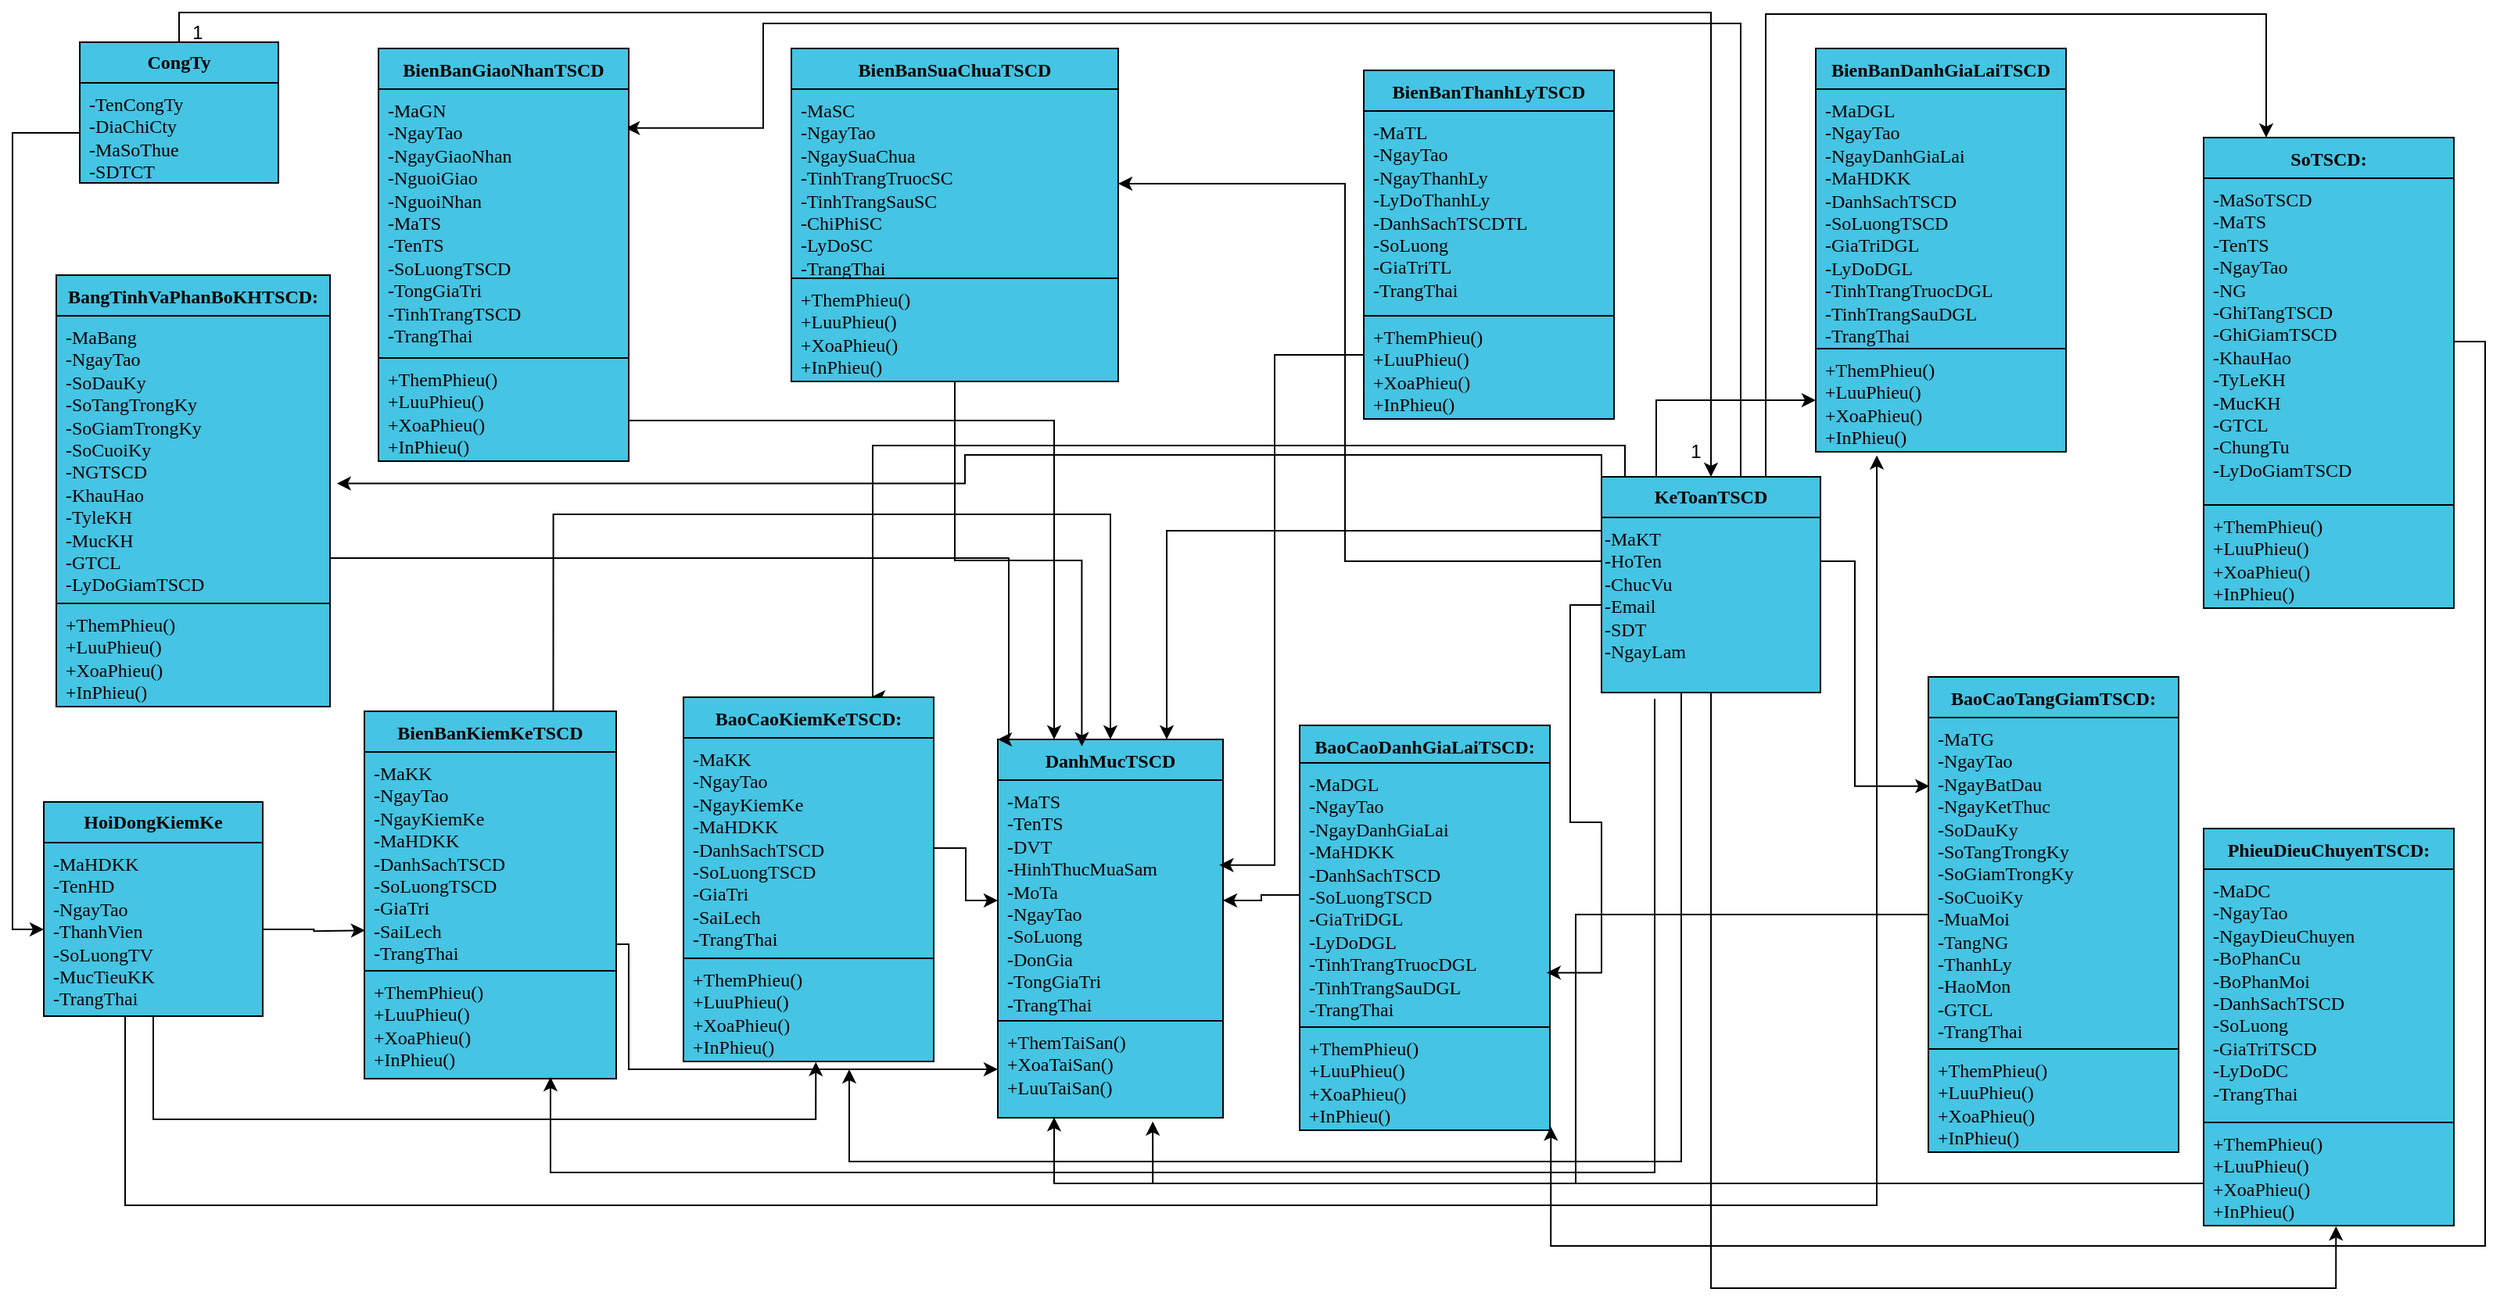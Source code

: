 <mxfile version="26.2.8">
  <diagram name="Page-1" id="2YBvvXClWsGukQMizWep">
    <mxGraphModel dx="2863" dy="1493" grid="0" gridSize="10" guides="1" tooltips="1" connect="1" arrows="1" fold="1" page="1" pageScale="1" pageWidth="1100" pageHeight="850" math="0" shadow="0">
      <root>
        <mxCell id="0" />
        <mxCell id="1" parent="0" />
        <mxCell id="TjdgruIzrFf4UxmMu6ut-187" style="edgeStyle=orthogonalEdgeStyle;rounded=0;orthogonalLoop=1;jettySize=auto;html=1;entryX=0.5;entryY=0;entryDx=0;entryDy=0;" edge="1" parent="1" source="TjdgruIzrFf4UxmMu6ut-29" target="TjdgruIzrFf4UxmMu6ut-34">
          <mxGeometry relative="1" as="geometry">
            <Array as="points">
              <mxPoint x="-225" y="-299" />
              <mxPoint x="755" y="-299" />
            </Array>
          </mxGeometry>
        </mxCell>
        <mxCell id="TjdgruIzrFf4UxmMu6ut-29" value="CongTy" style="swimlane;fontStyle=1;childLayout=stackLayout;horizontal=1;startSize=26;fillColor=light-dark(#45C4E3,#198CC4);horizontalStack=0;resizeParent=1;resizeParentMax=0;resizeLast=0;collapsible=1;marginBottom=0;whiteSpace=wrap;html=1;strokeColor=light-dark(#000000, #51afe7);swimlaneFillColor=default;fontColor=light-dark(#000000, #121212);fontFamily=Times New Roman;textShadow=0;gradientColor=none;" vertex="1" parent="1">
          <mxGeometry x="-288" y="-280" width="127" height="90" as="geometry" />
        </mxCell>
        <mxCell id="TjdgruIzrFf4UxmMu6ut-33" value="-TenCongTy&lt;br&gt;-DiaChiCty&amp;nbsp;&lt;div&gt;-MaSoThue&lt;/div&gt;&lt;div&gt;-SDTCT&lt;/div&gt;" style="text;strokeColor=light-dark(#000000, #51afe7);fillColor=light-dark(#45C4E3,#198CC4);align=left;verticalAlign=top;spacingLeft=4;spacingRight=4;overflow=hidden;rotatable=0;points=[[0,0.5],[1,0.5]];portConstraint=eastwest;whiteSpace=wrap;html=1;swimlaneFillColor=default;fontColor=light-dark(#000000, #121212);fontFamily=Times New Roman;textShadow=0;gradientColor=none;" vertex="1" parent="TjdgruIzrFf4UxmMu6ut-29">
          <mxGeometry y="26" width="127" height="64" as="geometry" />
        </mxCell>
        <mxCell id="TjdgruIzrFf4UxmMu6ut-194" style="edgeStyle=orthogonalEdgeStyle;rounded=0;orthogonalLoop=1;jettySize=auto;html=1;exitX=0.25;exitY=0;exitDx=0;exitDy=0;entryX=0;entryY=0.5;entryDx=0;entryDy=0;" edge="1" parent="1" source="TjdgruIzrFf4UxmMu6ut-34" target="TjdgruIzrFf4UxmMu6ut-101">
          <mxGeometry relative="1" as="geometry" />
        </mxCell>
        <mxCell id="TjdgruIzrFf4UxmMu6ut-195" style="edgeStyle=orthogonalEdgeStyle;rounded=0;orthogonalLoop=1;jettySize=auto;html=1;exitX=0.75;exitY=0;exitDx=0;exitDy=0;entryX=0.25;entryY=0;entryDx=0;entryDy=0;" edge="1" parent="1" source="TjdgruIzrFf4UxmMu6ut-34" target="TjdgruIzrFf4UxmMu6ut-122">
          <mxGeometry relative="1" as="geometry">
            <Array as="points">
              <mxPoint x="790" y="-298" />
              <mxPoint x="1110" y="-298" />
            </Array>
          </mxGeometry>
        </mxCell>
        <mxCell id="TjdgruIzrFf4UxmMu6ut-196" style="edgeStyle=orthogonalEdgeStyle;rounded=0;orthogonalLoop=1;jettySize=auto;html=1;exitX=0;exitY=0.25;exitDx=0;exitDy=0;entryX=0.75;entryY=0;entryDx=0;entryDy=0;" edge="1" parent="1" source="TjdgruIzrFf4UxmMu6ut-34" target="TjdgruIzrFf4UxmMu6ut-51">
          <mxGeometry relative="1" as="geometry" />
        </mxCell>
        <mxCell id="TjdgruIzrFf4UxmMu6ut-197" style="edgeStyle=orthogonalEdgeStyle;rounded=0;orthogonalLoop=1;jettySize=auto;html=1;exitX=0.25;exitY=0;exitDx=0;exitDy=0;entryX=0.75;entryY=0;entryDx=0;entryDy=0;" edge="1" parent="1" source="TjdgruIzrFf4UxmMu6ut-34" target="TjdgruIzrFf4UxmMu6ut-111">
          <mxGeometry relative="1" as="geometry">
            <Array as="points">
              <mxPoint x="700" y="-2" />
              <mxPoint x="700" y="-22" />
              <mxPoint x="219" y="-22" />
            </Array>
          </mxGeometry>
        </mxCell>
        <mxCell id="TjdgruIzrFf4UxmMu6ut-200" style="edgeStyle=orthogonalEdgeStyle;rounded=0;orthogonalLoop=1;jettySize=auto;html=1;exitX=0.75;exitY=0;exitDx=0;exitDy=0;entryX=0.988;entryY=0.145;entryDx=0;entryDy=0;entryPerimeter=0;" edge="1" parent="1" source="TjdgruIzrFf4UxmMu6ut-34" target="TjdgruIzrFf4UxmMu6ut-56">
          <mxGeometry relative="1" as="geometry">
            <Array as="points">
              <mxPoint x="774" y="-2" />
              <mxPoint x="774" y="-292" />
              <mxPoint x="149" y="-292" />
              <mxPoint x="149" y="-225" />
            </Array>
          </mxGeometry>
        </mxCell>
        <mxCell id="TjdgruIzrFf4UxmMu6ut-34" value="KeToanTSCD" style="swimlane;fontStyle=1;childLayout=stackLayout;horizontal=1;startSize=26;fillColor=light-dark(#45C4E3,#198CC4);horizontalStack=0;resizeParent=1;resizeParentMax=0;resizeLast=0;collapsible=1;marginBottom=0;whiteSpace=wrap;html=1;strokeColor=light-dark(#000000, #51afe7);swimlaneFillColor=default;fontColor=light-dark(#000000, #121212);fontFamily=Times New Roman;textShadow=0;gradientColor=none;" vertex="1" parent="1">
          <mxGeometry x="685" y="-2" width="140" height="138" as="geometry" />
        </mxCell>
        <mxCell id="TjdgruIzrFf4UxmMu6ut-38" value="-MaKT&#xa;-HoTen&#xa;-ChucVu&#xa;-Email&#xa;-SDT&#xa;-NgayLam" style="text;whiteSpace=wrap;fillColor=light-dark(#45C4E3,#198CC4);strokeColor=light-dark(#000000, #51afe7);swimlaneFillColor=default;fontColor=light-dark(#000000, #121212);fontFamily=Times New Roman;textShadow=0;gradientColor=none;" vertex="1" parent="TjdgruIzrFf4UxmMu6ut-34">
          <mxGeometry y="26" width="140" height="112" as="geometry" />
        </mxCell>
        <mxCell id="TjdgruIzrFf4UxmMu6ut-51" value="DanhMucTSCD" style="swimlane;fontStyle=1;align=center;verticalAlign=top;childLayout=stackLayout;horizontal=1;startSize=26;horizontalStack=0;resizeParent=1;resizeParentMax=0;resizeLast=0;collapsible=1;marginBottom=0;whiteSpace=wrap;html=1;fillColor=light-dark(#45C4E3,#198CC4);strokeColor=light-dark(#000000, #51afe7);swimlaneFillColor=default;fontColor=light-dark(#000000, #121212);fontFamily=Times New Roman;textShadow=0;gradientColor=none;" vertex="1" parent="1">
          <mxGeometry x="299" y="166" width="144" height="242" as="geometry" />
        </mxCell>
        <mxCell id="TjdgruIzrFf4UxmMu6ut-52" value="-MaTS&lt;div&gt;-TenTS&lt;/div&gt;&lt;div&gt;-DVT&lt;/div&gt;&lt;div&gt;-HinhThucMuaSam&lt;/div&gt;&lt;div&gt;-MoTa&lt;/div&gt;&lt;div&gt;-NgayTao&lt;/div&gt;&lt;div&gt;-SoLuong&lt;/div&gt;&lt;div&gt;-DonGia&lt;/div&gt;&lt;div&gt;-TongGiaTri&lt;/div&gt;&lt;div&gt;-TrangThai&lt;/div&gt;" style="text;strokeColor=light-dark(#000000, #51afe7);fillColor=light-dark(#45C4E3,#198CC4);align=left;verticalAlign=top;spacingLeft=4;spacingRight=4;overflow=hidden;rotatable=0;points=[[0,0.5],[1,0.5]];portConstraint=eastwest;whiteSpace=wrap;html=1;swimlaneFillColor=default;fontColor=light-dark(#000000, #121212);fontFamily=Times New Roman;textShadow=0;gradientColor=none;" vertex="1" parent="TjdgruIzrFf4UxmMu6ut-51">
          <mxGeometry y="26" width="144" height="154" as="geometry" />
        </mxCell>
        <mxCell id="TjdgruIzrFf4UxmMu6ut-54" value="+ThemTaiSan()&lt;div&gt;+XoaTaiSan()&lt;/div&gt;&lt;div&gt;+LuuTaiSan()&lt;/div&gt;" style="text;strokeColor=light-dark(#000000, #51afe7);fillColor=light-dark(#45C4E3,#198CC4);align=left;verticalAlign=top;spacingLeft=4;spacingRight=4;overflow=hidden;rotatable=0;points=[[0,0.5],[1,0.5]];portConstraint=eastwest;whiteSpace=wrap;html=1;swimlaneFillColor=default;fontColor=light-dark(#000000, #121212);fontFamily=Times New Roman;textShadow=0;gradientColor=none;" vertex="1" parent="TjdgruIzrFf4UxmMu6ut-51">
          <mxGeometry y="180" width="144" height="62" as="geometry" />
        </mxCell>
        <mxCell id="TjdgruIzrFf4UxmMu6ut-55" value="BienBanGiaoNhanTSCD" style="swimlane;fontStyle=1;align=center;verticalAlign=top;childLayout=stackLayout;horizontal=1;startSize=26;horizontalStack=0;resizeParent=1;resizeParentMax=0;resizeLast=0;collapsible=1;marginBottom=0;whiteSpace=wrap;html=1;fillColor=light-dark(#45C4E3,#198CC4);strokeColor=light-dark(#000000, #51afe7);swimlaneFillColor=default;fontColor=light-dark(#000000, #121212);fontFamily=Times New Roman;textShadow=0;gradientColor=none;" vertex="1" parent="1">
          <mxGeometry x="-97" y="-276" width="160" height="264" as="geometry">
            <mxRectangle x="512" y="131" width="167" height="26" as="alternateBounds" />
          </mxGeometry>
        </mxCell>
        <mxCell id="TjdgruIzrFf4UxmMu6ut-56" value="-MaGN&lt;div&gt;-NgayTao&lt;/div&gt;&lt;div&gt;-NgayGiaoNhan&lt;/div&gt;&lt;div&gt;-NguoiGiao&lt;/div&gt;&lt;div&gt;-NguoiNhan&lt;/div&gt;&lt;div&gt;-MaTS&lt;/div&gt;&lt;div&gt;-TenTS&lt;/div&gt;&lt;div&gt;-SoLuongTSCD&lt;/div&gt;&lt;div&gt;-TongGiaTri&lt;/div&gt;&lt;div&gt;-TinhTrangTSCD&lt;/div&gt;&lt;div&gt;-TrangThai&lt;/div&gt;" style="text;strokeColor=light-dark(#000000, #51afe7);fillColor=light-dark(#45C4E3,#198CC4);align=left;verticalAlign=top;spacingLeft=4;spacingRight=4;overflow=hidden;rotatable=0;points=[[0,0.5],[1,0.5]];portConstraint=eastwest;whiteSpace=wrap;html=1;swimlaneFillColor=default;fontColor=light-dark(#000000, #121212);fontFamily=Times New Roman;textShadow=0;gradientColor=none;" vertex="1" parent="TjdgruIzrFf4UxmMu6ut-55">
          <mxGeometry y="26" width="160" height="172" as="geometry" />
        </mxCell>
        <mxCell id="TjdgruIzrFf4UxmMu6ut-58" value="+ThemPhieu()&lt;div&gt;+LuuPhieu()&lt;/div&gt;&lt;div&gt;+XoaPhieu()&lt;/div&gt;&lt;div&gt;+InPhieu()&lt;/div&gt;&lt;div&gt;&lt;br&gt;&lt;/div&gt;" style="text;strokeColor=light-dark(#000000, #51afe7);fillColor=light-dark(#45C4E3,#198CC4);align=left;verticalAlign=top;spacingLeft=4;spacingRight=4;overflow=hidden;rotatable=0;points=[[0,0.5],[1,0.5]];portConstraint=eastwest;whiteSpace=wrap;html=1;swimlaneFillColor=default;fontColor=light-dark(#000000, #121212);fontFamily=Times New Roman;textShadow=0;gradientColor=none;" vertex="1" parent="TjdgruIzrFf4UxmMu6ut-55">
          <mxGeometry y="198" width="160" height="66" as="geometry" />
        </mxCell>
        <mxCell id="TjdgruIzrFf4UxmMu6ut-63" value="BienBanSuaChuaTSCD" style="swimlane;fontStyle=1;align=center;verticalAlign=top;childLayout=stackLayout;horizontal=1;startSize=26;horizontalStack=0;resizeParent=1;resizeParentMax=0;resizeLast=0;collapsible=1;marginBottom=0;whiteSpace=wrap;html=1;fillColor=light-dark(#45C4E3,#198CC4);strokeColor=light-dark(#000000, #51afe7);swimlaneFillColor=default;fontColor=light-dark(#000000, #121212);fontFamily=Times New Roman;textShadow=0;gradientColor=none;" vertex="1" parent="1">
          <mxGeometry x="167" y="-276" width="209" height="213" as="geometry" />
        </mxCell>
        <mxCell id="TjdgruIzrFf4UxmMu6ut-64" value="-MaSC&lt;div&gt;-NgayTao&lt;/div&gt;&lt;div&gt;-NgaySuaChua&lt;/div&gt;&lt;div&gt;-TinhTrangTruocSC&lt;/div&gt;&lt;div&gt;-TinhTrangSauSC&lt;/div&gt;&lt;div&gt;-ChiPhiSC&lt;/div&gt;&lt;div&gt;-LyDoSC&lt;/div&gt;&lt;div&gt;-TrangThai&lt;/div&gt;" style="text;strokeColor=light-dark(#000000, #51afe7);fillColor=light-dark(#45C4E3,#198CC4);align=left;verticalAlign=top;spacingLeft=4;spacingRight=4;overflow=hidden;rotatable=0;points=[[0,0.5],[1,0.5]];portConstraint=eastwest;whiteSpace=wrap;html=1;swimlaneFillColor=default;fontColor=light-dark(#000000, #121212);fontFamily=Times New Roman;textShadow=0;gradientColor=none;" vertex="1" parent="TjdgruIzrFf4UxmMu6ut-63">
          <mxGeometry y="26" width="209" height="121" as="geometry" />
        </mxCell>
        <mxCell id="TjdgruIzrFf4UxmMu6ut-104" value="+ThemPhieu()&lt;div&gt;+LuuPhieu()&lt;/div&gt;&lt;div&gt;+XoaPhieu()&lt;/div&gt;&lt;div&gt;+InPhieu()&lt;/div&gt;&lt;div&gt;&lt;br&gt;&lt;/div&gt;" style="text;strokeColor=light-dark(#000000, #51afe7);fillColor=light-dark(#45C4E3,#198CC4);align=left;verticalAlign=top;spacingLeft=4;spacingRight=4;overflow=hidden;rotatable=0;points=[[0,0.5],[1,0.5]];portConstraint=eastwest;whiteSpace=wrap;html=1;swimlaneFillColor=default;fontColor=light-dark(#000000, #121212);fontFamily=Times New Roman;textShadow=0;gradientColor=none;" vertex="1" parent="TjdgruIzrFf4UxmMu6ut-63">
          <mxGeometry y="147" width="209" height="66" as="geometry" />
        </mxCell>
        <mxCell id="TjdgruIzrFf4UxmMu6ut-68" value="BienBanThanhLyTSCD" style="swimlane;fontStyle=1;align=center;verticalAlign=top;childLayout=stackLayout;horizontal=1;startSize=26;horizontalStack=0;resizeParent=1;resizeParentMax=0;resizeLast=0;collapsible=1;marginBottom=0;whiteSpace=wrap;html=1;fillColor=light-dark(#45C4E3,#198CC4);strokeColor=light-dark(#000000, #51afe7);swimlaneFillColor=default;fontColor=light-dark(#000000, #121212);fontFamily=Times New Roman;textShadow=0;gradientColor=none;" vertex="1" parent="1">
          <mxGeometry x="533" y="-262" width="160" height="223" as="geometry" />
        </mxCell>
        <mxCell id="TjdgruIzrFf4UxmMu6ut-69" value="-MaTL&lt;div&gt;-&lt;span style=&quot;background-color: transparent;&quot;&gt;NgayTao&lt;/span&gt;&lt;/div&gt;&lt;div&gt;&lt;span style=&quot;background-color: transparent;&quot;&gt;-&lt;/span&gt;&lt;span style=&quot;background-color: transparent;&quot;&gt;NgayThanhLy&lt;/span&gt;&lt;/div&gt;&lt;div&gt;&lt;span style=&quot;background-color: transparent;&quot;&gt;-LyDoThanhLy&amp;nbsp;&lt;/span&gt;&lt;/div&gt;&lt;div&gt;&lt;span style=&quot;background-color: transparent;&quot;&gt;-DanhSachTSCDTL&amp;nbsp;&lt;/span&gt;&lt;/div&gt;&lt;div&gt;&lt;span style=&quot;background-color: transparent;&quot;&gt;-SoLuong&lt;/span&gt;&lt;/div&gt;&lt;div&gt;&lt;span style=&quot;background-color: transparent;&quot;&gt;-GiaTriTL&lt;/span&gt;&lt;/div&gt;&lt;div&gt;&lt;span style=&quot;background-color: transparent;&quot;&gt;-TrangThai&lt;/span&gt;&lt;/div&gt;" style="text;strokeColor=light-dark(#000000, #51afe7);fillColor=light-dark(#45C4E3,#198CC4);align=left;verticalAlign=top;spacingLeft=4;spacingRight=4;overflow=hidden;rotatable=0;points=[[0,0.5],[1,0.5]];portConstraint=eastwest;whiteSpace=wrap;html=1;swimlaneFillColor=default;fontColor=light-dark(#000000, #121212);fontFamily=Times New Roman;textShadow=0;gradientColor=none;" vertex="1" parent="TjdgruIzrFf4UxmMu6ut-68">
          <mxGeometry y="26" width="160" height="131" as="geometry" />
        </mxCell>
        <mxCell id="TjdgruIzrFf4UxmMu6ut-102" value="+ThemPhieu()&lt;div&gt;+LuuPhieu()&lt;/div&gt;&lt;div&gt;+XoaPhieu()&lt;/div&gt;&lt;div&gt;+InPhieu()&lt;/div&gt;&lt;div&gt;&lt;br&gt;&lt;/div&gt;" style="text;strokeColor=light-dark(#000000, #51afe7);fillColor=light-dark(#45C4E3,#198CC4);align=left;verticalAlign=top;spacingLeft=4;spacingRight=4;overflow=hidden;rotatable=0;points=[[0,0.5],[1,0.5]];portConstraint=eastwest;whiteSpace=wrap;html=1;swimlaneFillColor=default;fontColor=light-dark(#000000, #121212);fontFamily=Times New Roman;textShadow=0;gradientColor=none;" vertex="1" parent="TjdgruIzrFf4UxmMu6ut-68">
          <mxGeometry y="157" width="160" height="66" as="geometry" />
        </mxCell>
        <mxCell id="TjdgruIzrFf4UxmMu6ut-216" style="edgeStyle=orthogonalEdgeStyle;rounded=0;orthogonalLoop=1;jettySize=auto;html=1;exitX=0.75;exitY=0;exitDx=0;exitDy=0;entryX=0.5;entryY=0;entryDx=0;entryDy=0;" edge="1" parent="1" source="TjdgruIzrFf4UxmMu6ut-73" target="TjdgruIzrFf4UxmMu6ut-51">
          <mxGeometry relative="1" as="geometry">
            <Array as="points">
              <mxPoint x="23" y="22" />
              <mxPoint x="385" y="22" />
            </Array>
          </mxGeometry>
        </mxCell>
        <mxCell id="TjdgruIzrFf4UxmMu6ut-73" value="BienBanKiemKeTSCD" style="swimlane;fontStyle=1;align=center;verticalAlign=top;childLayout=stackLayout;horizontal=1;startSize=26;horizontalStack=0;resizeParent=1;resizeParentMax=0;resizeLast=0;collapsible=1;marginBottom=0;whiteSpace=wrap;html=1;fontFamily=Times New Roman;fillColor=light-dark(#45C4E3,#198CC4);fontColor=light-dark(#000000, #121212);strokeColor=light-dark(#000000, #51afe7);swimlaneFillColor=default;textShadow=0;gradientColor=none;" vertex="1" parent="1">
          <mxGeometry x="-106" y="148" width="161" height="235" as="geometry" />
        </mxCell>
        <mxCell id="TjdgruIzrFf4UxmMu6ut-74" value="-MaKK&lt;div&gt;-NgayTao&lt;/div&gt;&lt;div&gt;-NgayKiemKe&lt;/div&gt;&lt;div&gt;-MaHDKK&lt;/div&gt;&lt;div&gt;-DanhSachTSCD&lt;/div&gt;&lt;div&gt;-SoLuongTSCD&lt;/div&gt;&lt;div&gt;-GiaTri&lt;/div&gt;&lt;div&gt;-SaiLech&lt;/div&gt;&lt;div&gt;-TrangThai&lt;/div&gt;" style="text;strokeColor=light-dark(#000000, #51afe7);fillColor=light-dark(#45C4E3,#198CC4);align=left;verticalAlign=top;spacingLeft=4;spacingRight=4;overflow=hidden;rotatable=0;points=[[0,0.5],[1,0.5]];portConstraint=eastwest;whiteSpace=wrap;html=1;fontFamily=Times New Roman;fontColor=light-dark(#000000, #121212);swimlaneFillColor=default;textShadow=0;gradientColor=none;" vertex="1" parent="TjdgruIzrFf4UxmMu6ut-73">
          <mxGeometry y="26" width="161" height="140" as="geometry" />
        </mxCell>
        <mxCell id="TjdgruIzrFf4UxmMu6ut-103" value="+ThemPhieu()&lt;div&gt;+LuuPhieu()&lt;/div&gt;&lt;div&gt;+XoaPhieu()&lt;/div&gt;&lt;div&gt;+InPhieu()&lt;/div&gt;&lt;div&gt;&lt;br&gt;&lt;/div&gt;" style="text;strokeColor=light-dark(#000000, #51afe7);fillColor=light-dark(#45C4E3,#198CC4);align=left;verticalAlign=top;spacingLeft=4;spacingRight=4;overflow=hidden;rotatable=0;points=[[0,0.5],[1,0.5]];portConstraint=eastwest;whiteSpace=wrap;html=1;fontFamily=Times New Roman;fontColor=light-dark(#000000, #121212);swimlaneFillColor=default;textShadow=0;gradientColor=none;" vertex="1" parent="TjdgruIzrFf4UxmMu6ut-73">
          <mxGeometry y="166" width="161" height="69" as="geometry" />
        </mxCell>
        <mxCell id="TjdgruIzrFf4UxmMu6ut-86" value="HoiDongKiemKe" style="swimlane;fontStyle=1;childLayout=stackLayout;horizontal=1;startSize=26;fillColor=light-dark(#45C4E3,#198CC4);horizontalStack=0;resizeParent=1;resizeParentMax=0;resizeLast=0;collapsible=1;marginBottom=0;whiteSpace=wrap;html=1;strokeColor=light-dark(#000000, #51afe7);swimlaneFillColor=default;fontColor=light-dark(#000000, #121212);fontFamily=Times New Roman;textShadow=0;gradientColor=none;" vertex="1" parent="1">
          <mxGeometry x="-311" y="206" width="140" height="137" as="geometry" />
        </mxCell>
        <mxCell id="TjdgruIzrFf4UxmMu6ut-207" style="edgeStyle=orthogonalEdgeStyle;rounded=0;orthogonalLoop=1;jettySize=auto;html=1;exitX=1;exitY=0.5;exitDx=0;exitDy=0;" edge="1" parent="TjdgruIzrFf4UxmMu6ut-86" source="TjdgruIzrFf4UxmMu6ut-87">
          <mxGeometry relative="1" as="geometry">
            <mxPoint x="205.429" y="82.143" as="targetPoint" />
          </mxGeometry>
        </mxCell>
        <mxCell id="TjdgruIzrFf4UxmMu6ut-87" value="-MaHDKK&lt;div&gt;-TenHD&lt;/div&gt;&lt;div&gt;-NgayTao&lt;/div&gt;&lt;div&gt;-ThanhVien&lt;/div&gt;&lt;div&gt;-SoLuongTV&lt;/div&gt;&lt;div&gt;-MucTieuKK&lt;/div&gt;&lt;div&gt;&lt;span style=&quot;background-color: transparent;&quot;&gt;-TrangThai&lt;/span&gt;&lt;/div&gt;" style="text;strokeColor=light-dark(#000000, #51afe7);fillColor=light-dark(#45C4E3,#198CC4);align=left;verticalAlign=top;spacingLeft=4;spacingRight=4;overflow=hidden;rotatable=0;points=[[0,0.5],[1,0.5]];portConstraint=eastwest;whiteSpace=wrap;html=1;swimlaneFillColor=default;fontColor=light-dark(#000000, #121212);fontFamily=Times New Roman;textShadow=0;gradientColor=none;" vertex="1" parent="TjdgruIzrFf4UxmMu6ut-86">
          <mxGeometry y="26" width="140" height="111" as="geometry" />
        </mxCell>
        <mxCell id="TjdgruIzrFf4UxmMu6ut-91" value="BienBanDanhGiaLaiTSCD" style="swimlane;fontStyle=1;align=center;verticalAlign=top;childLayout=stackLayout;horizontal=1;startSize=26;horizontalStack=0;resizeParent=1;resizeParentMax=0;resizeLast=0;collapsible=1;marginBottom=0;whiteSpace=wrap;html=1;fillColor=light-dark(#45C4E3,#198CC4);strokeColor=light-dark(#000000, #51afe7);swimlaneFillColor=default;fontColor=light-dark(#000000, #121212);fontFamily=Times New Roman;textShadow=0;gradientColor=none;" vertex="1" parent="1">
          <mxGeometry x="822" y="-276" width="160" height="258" as="geometry" />
        </mxCell>
        <mxCell id="TjdgruIzrFf4UxmMu6ut-92" value="-MaDGL&lt;div&gt;-NgayTao&lt;/div&gt;&lt;div&gt;-NgayDanhGiaLai&lt;/div&gt;&lt;div&gt;-MaHDKK&lt;/div&gt;&lt;div&gt;-DanhSachTSCD&lt;/div&gt;&lt;div&gt;-SoLuongTSCD&lt;/div&gt;&lt;div&gt;-GiaTriDGL&lt;/div&gt;&lt;div&gt;-LyDoDGL&lt;/div&gt;&lt;div&gt;-TinhTrangTruocDGL&lt;/div&gt;&lt;div&gt;-TinhTrangSauDGL&lt;/div&gt;&lt;div&gt;&lt;span style=&quot;background-color: transparent;&quot;&gt;-TrangThai&lt;/span&gt;&lt;/div&gt;" style="text;strokeColor=light-dark(#000000, #51afe7);fillColor=light-dark(#45C4E3,#198CC4);align=left;verticalAlign=top;spacingLeft=4;spacingRight=4;overflow=hidden;rotatable=0;points=[[0,0.5],[1,0.5]];portConstraint=eastwest;whiteSpace=wrap;html=1;swimlaneFillColor=default;fontColor=light-dark(#000000, #121212);fontFamily=Times New Roman;textShadow=0;gradientColor=none;" vertex="1" parent="TjdgruIzrFf4UxmMu6ut-91">
          <mxGeometry y="26" width="160" height="166" as="geometry" />
        </mxCell>
        <mxCell id="TjdgruIzrFf4UxmMu6ut-101" value="+ThemPhieu()&lt;div&gt;+LuuPhieu()&lt;/div&gt;&lt;div&gt;+XoaPhieu()&lt;/div&gt;&lt;div&gt;+InPhieu()&lt;/div&gt;&lt;div&gt;&lt;br&gt;&lt;/div&gt;" style="text;strokeColor=light-dark(#000000, #51afe7);fillColor=light-dark(#45C4E3,#198CC4);align=left;verticalAlign=top;spacingLeft=4;spacingRight=4;overflow=hidden;rotatable=0;points=[[0,0.5],[1,0.5]];portConstraint=eastwest;whiteSpace=wrap;html=1;swimlaneFillColor=default;fontColor=light-dark(#000000, #121212);fontFamily=Times New Roman;textShadow=0;gradientColor=none;" vertex="1" parent="TjdgruIzrFf4UxmMu6ut-91">
          <mxGeometry y="192" width="160" height="66" as="geometry" />
        </mxCell>
        <mxCell id="TjdgruIzrFf4UxmMu6ut-96" value="PhieuDieuChuyenTSCD:" style="swimlane;fontStyle=1;align=center;verticalAlign=top;childLayout=stackLayout;horizontal=1;startSize=26;horizontalStack=0;resizeParent=1;resizeParentMax=0;resizeLast=0;collapsible=1;marginBottom=0;whiteSpace=wrap;html=1;fillColor=light-dark(#45C4E3,#198CC4);strokeColor=light-dark(#000000, #51afe7);swimlaneFillColor=default;fontColor=light-dark(#000000, #121212);fontFamily=Times New Roman;textShadow=0;gradientColor=none;" vertex="1" parent="1">
          <mxGeometry x="1070" y="223" width="160" height="254" as="geometry" />
        </mxCell>
        <mxCell id="TjdgruIzrFf4UxmMu6ut-97" value="-MaDC&lt;div&gt;-NgayTao&lt;/div&gt;&lt;div&gt;-NgayDieuChuyen&lt;/div&gt;&lt;div&gt;-BoPhanCu&lt;/div&gt;&lt;div&gt;-BoPhanMoi&lt;/div&gt;&lt;div&gt;-DanhSachTSCD&lt;/div&gt;&lt;div&gt;-SoLuong&lt;/div&gt;&lt;div&gt;-GiaTriTSCD&lt;/div&gt;&lt;div&gt;-LyDoDC&lt;/div&gt;&lt;div&gt;-TrangThai&lt;/div&gt;" style="text;strokeColor=light-dark(#000000, #51afe7);fillColor=light-dark(#45C4E3,#198CC4);align=left;verticalAlign=top;spacingLeft=4;spacingRight=4;overflow=hidden;rotatable=0;points=[[0,0.5],[1,0.5]];portConstraint=eastwest;whiteSpace=wrap;html=1;swimlaneFillColor=default;fontColor=light-dark(#000000, #121212);fontFamily=Times New Roman;textShadow=0;gradientColor=none;" vertex="1" parent="TjdgruIzrFf4UxmMu6ut-96">
          <mxGeometry y="26" width="160" height="162" as="geometry" />
        </mxCell>
        <mxCell id="TjdgruIzrFf4UxmMu6ut-105" value="+ThemPhieu()&lt;div&gt;+LuuPhieu()&lt;/div&gt;&lt;div&gt;+XoaPhieu()&lt;/div&gt;&lt;div&gt;+InPhieu()&lt;/div&gt;&lt;div&gt;&lt;br&gt;&lt;/div&gt;" style="text;strokeColor=light-dark(#000000, #51afe7);fillColor=light-dark(#45C4E3,#198CC4);align=left;verticalAlign=top;spacingLeft=4;spacingRight=4;overflow=hidden;rotatable=0;points=[[0,0.5],[1,0.5]];portConstraint=eastwest;whiteSpace=wrap;html=1;swimlaneFillColor=default;fontColor=light-dark(#000000, #121212);fontFamily=Times New Roman;textShadow=0;gradientColor=none;" vertex="1" parent="TjdgruIzrFf4UxmMu6ut-96">
          <mxGeometry y="188" width="160" height="66" as="geometry" />
        </mxCell>
        <mxCell id="TjdgruIzrFf4UxmMu6ut-106" value="BaoCaoTangGiamTSCD:" style="swimlane;fontStyle=1;align=center;verticalAlign=top;childLayout=stackLayout;horizontal=1;startSize=26;horizontalStack=0;resizeParent=1;resizeParentMax=0;resizeLast=0;collapsible=1;marginBottom=0;whiteSpace=wrap;html=1;fillColor=light-dark(#45C4E3,#198CC4);strokeColor=light-dark(#000000, #51afe7);swimlaneFillColor=default;fontColor=light-dark(#000000, #121212);fontFamily=Times New Roman;textShadow=0;gradientColor=none;" vertex="1" parent="1">
          <mxGeometry x="894" y="126" width="160" height="304" as="geometry" />
        </mxCell>
        <mxCell id="TjdgruIzrFf4UxmMu6ut-107" value="-MaTG&lt;div&gt;-NgayTao&lt;/div&gt;&lt;div&gt;-NgayBatDau&lt;/div&gt;&lt;div&gt;-NgayKetThuc&lt;/div&gt;&lt;div&gt;-SoDauKy&lt;/div&gt;&lt;div&gt;-SoTangTrongKy&lt;/div&gt;&lt;div&gt;-SoGiamTrongKy&lt;/div&gt;&lt;div&gt;-SoCuoiKy&lt;/div&gt;&lt;div&gt;-MuaMoi&lt;/div&gt;&lt;div&gt;-TangNG&lt;/div&gt;&lt;div&gt;-ThanhLy&lt;/div&gt;&lt;div&gt;-HaoMon&lt;/div&gt;&lt;div&gt;-GTCL&lt;/div&gt;&lt;div&gt;-TrangThai&lt;/div&gt;" style="text;strokeColor=light-dark(#000000, #51afe7);fillColor=light-dark(#45C4E3,#198CC4);align=left;verticalAlign=top;spacingLeft=4;spacingRight=4;overflow=hidden;rotatable=0;points=[[0,0.5],[1,0.5]];portConstraint=eastwest;whiteSpace=wrap;html=1;swimlaneFillColor=default;fontColor=light-dark(#000000, #121212);fontFamily=Times New Roman;textShadow=0;gradientColor=none;" vertex="1" parent="TjdgruIzrFf4UxmMu6ut-106">
          <mxGeometry y="26" width="160" height="212" as="geometry" />
        </mxCell>
        <mxCell id="TjdgruIzrFf4UxmMu6ut-110" value="+ThemPhieu()&lt;div&gt;+LuuPhieu()&lt;/div&gt;&lt;div&gt;+XoaPhieu()&lt;/div&gt;&lt;div&gt;+InPhieu()&lt;/div&gt;&lt;div&gt;&lt;br&gt;&lt;/div&gt;" style="text;strokeColor=light-dark(#000000, #51afe7);fillColor=light-dark(#45C4E3,#198CC4);align=left;verticalAlign=top;spacingLeft=4;spacingRight=4;overflow=hidden;rotatable=0;points=[[0,0.5],[1,0.5]];portConstraint=eastwest;whiteSpace=wrap;html=1;swimlaneFillColor=default;fontColor=light-dark(#000000, #121212);fontFamily=Times New Roman;textShadow=0;gradientColor=none;" vertex="1" parent="TjdgruIzrFf4UxmMu6ut-106">
          <mxGeometry y="238" width="160" height="66" as="geometry" />
        </mxCell>
        <mxCell id="TjdgruIzrFf4UxmMu6ut-111" value="BaoCaoKiemKeTSCD:" style="swimlane;fontStyle=1;align=center;verticalAlign=top;childLayout=stackLayout;horizontal=1;startSize=26;horizontalStack=0;resizeParent=1;resizeParentMax=0;resizeLast=0;collapsible=1;marginBottom=0;whiteSpace=wrap;html=1;fillColor=light-dark(#45C4E3,#198CC4);strokeColor=light-dark(#000000, #51afe7);swimlaneFillColor=default;fontColor=light-dark(#000000, #121212);fontFamily=Times New Roman;textShadow=0;gradientColor=none;" vertex="1" parent="1">
          <mxGeometry x="98" y="139" width="160" height="233" as="geometry" />
        </mxCell>
        <mxCell id="TjdgruIzrFf4UxmMu6ut-112" value="-MaKK&lt;div&gt;-NgayTao&lt;/div&gt;&lt;div&gt;-NgayKiemKe&lt;/div&gt;&lt;div&gt;-MaHDKK&lt;/div&gt;&lt;div&gt;-DanhSachTSCD&lt;/div&gt;&lt;div&gt;-SoLuongTSCD&lt;/div&gt;&lt;div&gt;-GiaTri&lt;/div&gt;&lt;div&gt;-SaiLech&lt;/div&gt;&lt;div&gt;-TrangThai&lt;/div&gt;" style="text;strokeColor=light-dark(#000000, #51afe7);fillColor=light-dark(#45C4E3,#198CC4);align=left;verticalAlign=top;spacingLeft=4;spacingRight=4;overflow=hidden;rotatable=0;points=[[0,0.5],[1,0.5]];portConstraint=eastwest;whiteSpace=wrap;html=1;swimlaneFillColor=default;fontColor=light-dark(#000000, #121212);fontFamily=Times New Roman;textShadow=0;gradientColor=none;" vertex="1" parent="TjdgruIzrFf4UxmMu6ut-111">
          <mxGeometry y="26" width="160" height="141" as="geometry" />
        </mxCell>
        <mxCell id="TjdgruIzrFf4UxmMu6ut-115" value="+ThemPhieu()&lt;div&gt;+LuuPhieu()&lt;/div&gt;&lt;div&gt;+XoaPhieu()&lt;/div&gt;&lt;div&gt;+InPhieu()&lt;/div&gt;&lt;div&gt;&lt;br&gt;&lt;/div&gt;" style="text;strokeColor=light-dark(#000000, #51afe7);fillColor=light-dark(#45C4E3,#198CC4);align=left;verticalAlign=top;spacingLeft=4;spacingRight=4;overflow=hidden;rotatable=0;points=[[0,0.5],[1,0.5]];portConstraint=eastwest;whiteSpace=wrap;html=1;swimlaneFillColor=default;fontColor=light-dark(#000000, #121212);fontFamily=Times New Roman;textShadow=0;gradientColor=none;" vertex="1" parent="TjdgruIzrFf4UxmMu6ut-111">
          <mxGeometry y="167" width="160" height="66" as="geometry" />
        </mxCell>
        <mxCell id="TjdgruIzrFf4UxmMu6ut-122" value="SoTSCD:" style="swimlane;fontStyle=1;align=center;verticalAlign=top;childLayout=stackLayout;horizontal=1;startSize=26;horizontalStack=0;resizeParent=1;resizeParentMax=0;resizeLast=0;collapsible=1;marginBottom=0;whiteSpace=wrap;html=1;fillColor=light-dark(#45C4E3,#198CC4);strokeColor=light-dark(#000000, #51afe7);swimlaneFillColor=default;fontColor=light-dark(#000000, #121212);fontFamily=Times New Roman;textShadow=0;gradientColor=none;" vertex="1" parent="1">
          <mxGeometry x="1070" y="-219" width="160" height="301" as="geometry" />
        </mxCell>
        <mxCell id="TjdgruIzrFf4UxmMu6ut-123" value="-MaSoTSCD&lt;div&gt;-MaTS&lt;/div&gt;&lt;div&gt;-TenTS&lt;/div&gt;&lt;div&gt;-NgayTao&lt;/div&gt;&lt;div&gt;-NG&lt;/div&gt;&lt;div&gt;-GhiTangTSCD&lt;/div&gt;&lt;div&gt;-GhiGiamTSCD&lt;/div&gt;&lt;div&gt;-KhauHao&lt;/div&gt;&lt;div&gt;-TyLeKH&lt;/div&gt;&lt;div&gt;&lt;span style=&quot;background-color: transparent;&quot;&gt;-MucKH&lt;/span&gt;&lt;/div&gt;&lt;div&gt;&lt;span style=&quot;background-color: transparent;&quot;&gt;-GTCL&lt;/span&gt;&lt;/div&gt;&lt;div&gt;&lt;span style=&quot;background-color: transparent;&quot;&gt;-ChungTu&lt;/span&gt;&lt;/div&gt;&lt;div&gt;&lt;span style=&quot;background-color: transparent;&quot;&gt;-LyDoGiamTSCD&lt;/span&gt;&lt;/div&gt;" style="text;strokeColor=light-dark(#000000, #51afe7);fillColor=light-dark(#45C4E3,#198CC4);align=left;verticalAlign=top;spacingLeft=4;spacingRight=4;overflow=hidden;rotatable=0;points=[[0,0.5],[1,0.5]];portConstraint=eastwest;whiteSpace=wrap;html=1;swimlaneFillColor=default;fontColor=light-dark(#000000, #121212);fontFamily=Times New Roman;textShadow=0;gradientColor=none;" vertex="1" parent="TjdgruIzrFf4UxmMu6ut-122">
          <mxGeometry y="26" width="160" height="209" as="geometry" />
        </mxCell>
        <mxCell id="TjdgruIzrFf4UxmMu6ut-126" value="+ThemPhieu()&lt;div&gt;+LuuPhieu()&lt;/div&gt;&lt;div&gt;+XoaPhieu()&lt;/div&gt;&lt;div&gt;+InPhieu()&lt;/div&gt;&lt;div&gt;&lt;br&gt;&lt;/div&gt;" style="text;strokeColor=light-dark(#000000, #51afe7);fillColor=light-dark(#45C4E3,#198CC4);align=left;verticalAlign=top;spacingLeft=4;spacingRight=4;overflow=hidden;rotatable=0;points=[[0,0.5],[1,0.5]];portConstraint=eastwest;whiteSpace=wrap;html=1;swimlaneFillColor=default;fontColor=light-dark(#000000, #121212);fontFamily=Times New Roman;textShadow=0;gradientColor=none;" vertex="1" parent="TjdgruIzrFf4UxmMu6ut-122">
          <mxGeometry y="235" width="160" height="66" as="geometry" />
        </mxCell>
        <mxCell id="TjdgruIzrFf4UxmMu6ut-127" value="BangTinhVaPhanBoKHTSCD:" style="swimlane;fontStyle=1;align=center;verticalAlign=top;childLayout=stackLayout;horizontal=1;startSize=26;horizontalStack=0;resizeParent=1;resizeParentMax=0;resizeLast=0;collapsible=1;marginBottom=0;whiteSpace=wrap;html=1;fillColor=light-dark(#45C4E3,#198CC4);strokeColor=light-dark(#000000, #51afe7);swimlaneFillColor=default;fontColor=light-dark(#000000, #121212);fontFamily=Times New Roman;textShadow=0;gradientColor=none;" vertex="1" parent="1">
          <mxGeometry x="-303" y="-131" width="175" height="276" as="geometry" />
        </mxCell>
        <mxCell id="TjdgruIzrFf4UxmMu6ut-128" value="-&lt;span style=&quot;background-color: transparent;&quot;&gt;MaBang&lt;/span&gt;&lt;div&gt;&lt;span style=&quot;background-color: transparent;&quot;&gt;-NgayTao&lt;/span&gt;&lt;/div&gt;&lt;div&gt;&lt;span style=&quot;background-color: transparent;&quot;&gt;-SoDauKy&lt;/span&gt;&lt;/div&gt;&lt;div&gt;&lt;span style=&quot;background-color: transparent;&quot;&gt;-SoTangTrongKy&amp;nbsp;&lt;/span&gt;&lt;/div&gt;&lt;div&gt;&lt;span style=&quot;background-color: transparent;&quot;&gt;-SoGiamTrongKy&lt;/span&gt;&lt;/div&gt;&lt;div&gt;&lt;span style=&quot;background-color: transparent;&quot;&gt;-SoCuoiKy&lt;/span&gt;&lt;/div&gt;&lt;div&gt;&lt;span style=&quot;background-color: transparent;&quot;&gt;-NGTSCD&lt;/span&gt;&lt;/div&gt;&lt;div&gt;&lt;span style=&quot;background-color: transparent;&quot;&gt;-KhauHao&lt;/span&gt;&lt;/div&gt;&lt;div&gt;&lt;span style=&quot;background-color: transparent;&quot;&gt;-TyleKH&lt;/span&gt;&lt;/div&gt;&lt;div&gt;&lt;span style=&quot;background-color: transparent;&quot;&gt;-MucKH&lt;/span&gt;&lt;/div&gt;&lt;div&gt;&lt;span style=&quot;background-color: transparent;&quot;&gt;-GTCL&lt;/span&gt;&lt;/div&gt;&lt;div&gt;&lt;span style=&quot;background-color: transparent;&quot;&gt;-LyDoGiamTSCD&lt;/span&gt;&lt;/div&gt;" style="text;strokeColor=light-dark(#000000, #51afe7);fillColor=light-dark(#45C4E3,#198CC4);align=left;verticalAlign=top;spacingLeft=4;spacingRight=4;overflow=hidden;rotatable=0;points=[[0,0.5],[1,0.5]];portConstraint=eastwest;whiteSpace=wrap;html=1;swimlaneFillColor=default;fontColor=light-dark(#000000, #121212);fontFamily=Times New Roman;textShadow=0;gradientColor=none;" vertex="1" parent="TjdgruIzrFf4UxmMu6ut-127">
          <mxGeometry y="26" width="175" height="184" as="geometry" />
        </mxCell>
        <mxCell id="TjdgruIzrFf4UxmMu6ut-131" value="+ThemPhieu()&lt;div&gt;+LuuPhieu()&lt;/div&gt;&lt;div&gt;+XoaPhieu()&lt;/div&gt;&lt;div&gt;+InPhieu()&lt;/div&gt;&lt;div&gt;&lt;br&gt;&lt;/div&gt;" style="text;strokeColor=light-dark(#000000, #51afe7);fillColor=light-dark(#45C4E3,#198CC4);align=left;verticalAlign=top;spacingLeft=4;spacingRight=4;overflow=hidden;rotatable=0;points=[[0,0.5],[1,0.5]];portConstraint=eastwest;whiteSpace=wrap;html=1;swimlaneFillColor=default;fontColor=light-dark(#000000, #121212);fontFamily=Times New Roman;textShadow=0;gradientColor=none;" vertex="1" parent="TjdgruIzrFf4UxmMu6ut-127">
          <mxGeometry y="210" width="175" height="66" as="geometry" />
        </mxCell>
        <mxCell id="TjdgruIzrFf4UxmMu6ut-117" value="BaoCaoDanhGiaLaiTSCD:" style="swimlane;fontStyle=1;align=center;verticalAlign=top;childLayout=stackLayout;horizontal=1;startSize=24;horizontalStack=0;resizeParent=1;resizeParentMax=0;resizeLast=0;collapsible=1;marginBottom=0;whiteSpace=wrap;html=1;fillColor=light-dark(#45C4E3,#198CC4);strokeColor=light-dark(#000000, #51afe7);swimlaneFillColor=default;fontColor=light-dark(#000000, #121212);fontFamily=Times New Roman;textShadow=0;gradientColor=none;" vertex="1" parent="1">
          <mxGeometry x="492" y="157" width="160" height="259" as="geometry" />
        </mxCell>
        <mxCell id="TjdgruIzrFf4UxmMu6ut-118" value="-MaDGL&lt;div&gt;-NgayTao&lt;/div&gt;&lt;div&gt;-NgayDanhGiaLai&lt;/div&gt;&lt;div&gt;-MaHDKK&lt;/div&gt;&lt;div&gt;-DanhSachTSCD&lt;/div&gt;&lt;div&gt;-SoLuongTSCD&lt;/div&gt;&lt;div&gt;-GiaTriDGL&lt;/div&gt;&lt;div&gt;-LyDoDGL&lt;/div&gt;&lt;div&gt;-TinhTrangTruocDGL&lt;/div&gt;&lt;div&gt;&lt;span style=&quot;background-color: transparent;&quot;&gt;-TinhTrangSauDGL&lt;/span&gt;&lt;/div&gt;&lt;div&gt;&lt;span style=&quot;background-color: transparent;&quot;&gt;-TrangThai&lt;/span&gt;&lt;/div&gt;" style="text;strokeColor=light-dark(#000000, #51afe7);fillColor=light-dark(#45C4E3,#198CC4);align=left;verticalAlign=top;spacingLeft=4;spacingRight=4;overflow=hidden;rotatable=0;points=[[0,0.5],[1,0.5]];portConstraint=eastwest;whiteSpace=wrap;html=1;swimlaneFillColor=default;fontColor=light-dark(#000000, #121212);fontFamily=Times New Roman;textShadow=0;gradientColor=none;" vertex="1" parent="TjdgruIzrFf4UxmMu6ut-117">
          <mxGeometry y="24" width="160" height="169" as="geometry" />
        </mxCell>
        <mxCell id="TjdgruIzrFf4UxmMu6ut-121" value="+ThemPhieu()&lt;div&gt;+LuuPhieu()&lt;/div&gt;&lt;div&gt;+XoaPhieu()&lt;/div&gt;&lt;div&gt;+InPhieu()&lt;/div&gt;&lt;div&gt;&lt;br&gt;&lt;/div&gt;" style="text;strokeColor=light-dark(#000000, #51afe7);fillColor=light-dark(#45C4E3,#198CC4);align=left;verticalAlign=top;spacingLeft=4;spacingRight=4;overflow=hidden;rotatable=0;points=[[0,0.5],[1,0.5]];portConstraint=eastwest;whiteSpace=wrap;html=1;swimlaneFillColor=default;fontColor=light-dark(#000000, #121212);fontFamily=Times New Roman;textShadow=0;gradientColor=none;" vertex="1" parent="TjdgruIzrFf4UxmMu6ut-117">
          <mxGeometry y="193" width="160" height="66" as="geometry" />
        </mxCell>
        <mxCell id="TjdgruIzrFf4UxmMu6ut-189" style="edgeStyle=orthogonalEdgeStyle;rounded=0;orthogonalLoop=1;jettySize=auto;html=1;exitX=0;exitY=0.5;exitDx=0;exitDy=0;entryX=0.987;entryY=0.794;entryDx=0;entryDy=0;entryPerimeter=0;" edge="1" parent="1" source="TjdgruIzrFf4UxmMu6ut-38" target="TjdgruIzrFf4UxmMu6ut-118">
          <mxGeometry relative="1" as="geometry">
            <Array as="points">
              <mxPoint x="665" y="80" />
              <mxPoint x="665" y="219" />
              <mxPoint x="685" y="219" />
              <mxPoint x="685" y="315" />
            </Array>
          </mxGeometry>
        </mxCell>
        <mxCell id="TjdgruIzrFf4UxmMu6ut-190" style="edgeStyle=orthogonalEdgeStyle;rounded=0;orthogonalLoop=1;jettySize=auto;html=1;exitX=1;exitY=0.25;exitDx=0;exitDy=0;entryX=0.004;entryY=0.207;entryDx=0;entryDy=0;entryPerimeter=0;" edge="1" parent="1" source="TjdgruIzrFf4UxmMu6ut-38" target="TjdgruIzrFf4UxmMu6ut-107">
          <mxGeometry relative="1" as="geometry">
            <Array as="points">
              <mxPoint x="847" y="52" />
              <mxPoint x="847" y="196" />
            </Array>
          </mxGeometry>
        </mxCell>
        <mxCell id="TjdgruIzrFf4UxmMu6ut-191" style="edgeStyle=orthogonalEdgeStyle;rounded=0;orthogonalLoop=1;jettySize=auto;html=1;exitX=0.5;exitY=1;exitDx=0;exitDy=0;entryX=0.529;entryY=1.008;entryDx=0;entryDy=0;entryPerimeter=0;" edge="1" parent="1" source="TjdgruIzrFf4UxmMu6ut-38" target="TjdgruIzrFf4UxmMu6ut-105">
          <mxGeometry relative="1" as="geometry">
            <Array as="points">
              <mxPoint x="755" y="517" />
              <mxPoint x="1155" y="517" />
            </Array>
          </mxGeometry>
        </mxCell>
        <mxCell id="TjdgruIzrFf4UxmMu6ut-198" style="edgeStyle=orthogonalEdgeStyle;rounded=0;orthogonalLoop=1;jettySize=auto;html=1;entryX=0.739;entryY=0.986;entryDx=0;entryDy=0;entryPerimeter=0;" edge="1" parent="1" target="TjdgruIzrFf4UxmMu6ut-103">
          <mxGeometry relative="1" as="geometry">
            <mxPoint x="719" y="140" as="sourcePoint" />
            <mxPoint x="13" y="392" as="targetPoint" />
            <Array as="points">
              <mxPoint x="719" y="443" />
              <mxPoint x="13" y="443" />
            </Array>
          </mxGeometry>
        </mxCell>
        <mxCell id="TjdgruIzrFf4UxmMu6ut-201" style="edgeStyle=orthogonalEdgeStyle;rounded=0;orthogonalLoop=1;jettySize=auto;html=1;exitX=0;exitY=0.5;exitDx=0;exitDy=0;entryX=0;entryY=0.5;entryDx=0;entryDy=0;" edge="1" parent="1" source="TjdgruIzrFf4UxmMu6ut-33" target="TjdgruIzrFf4UxmMu6ut-87">
          <mxGeometry relative="1" as="geometry" />
        </mxCell>
        <mxCell id="TjdgruIzrFf4UxmMu6ut-204" style="edgeStyle=orthogonalEdgeStyle;rounded=0;orthogonalLoop=1;jettySize=auto;html=1;exitX=1;exitY=0.5;exitDx=0;exitDy=0;entryX=0.25;entryY=0;entryDx=0;entryDy=0;" edge="1" parent="1" source="TjdgruIzrFf4UxmMu6ut-58" target="TjdgruIzrFf4UxmMu6ut-51">
          <mxGeometry relative="1" as="geometry">
            <Array as="points">
              <mxPoint x="189" y="-38" />
              <mxPoint x="345" y="-38" />
            </Array>
          </mxGeometry>
        </mxCell>
        <mxCell id="TjdgruIzrFf4UxmMu6ut-205" style="edgeStyle=orthogonalEdgeStyle;rounded=0;orthogonalLoop=1;jettySize=auto;html=1;exitX=1;exitY=0.5;exitDx=0;exitDy=0;" edge="1" parent="1" source="TjdgruIzrFf4UxmMu6ut-112" target="TjdgruIzrFf4UxmMu6ut-52">
          <mxGeometry relative="1" as="geometry" />
        </mxCell>
        <mxCell id="TjdgruIzrFf4UxmMu6ut-206" style="edgeStyle=orthogonalEdgeStyle;rounded=0;orthogonalLoop=1;jettySize=auto;html=1;exitX=1;exitY=0.5;exitDx=0;exitDy=0;" edge="1" parent="1" source="TjdgruIzrFf4UxmMu6ut-103" target="TjdgruIzrFf4UxmMu6ut-54">
          <mxGeometry relative="1" as="geometry">
            <Array as="points">
              <mxPoint x="63" y="297" />
            </Array>
          </mxGeometry>
        </mxCell>
        <mxCell id="TjdgruIzrFf4UxmMu6ut-209" style="edgeStyle=orthogonalEdgeStyle;rounded=0;orthogonalLoop=1;jettySize=auto;html=1;entryX=0.529;entryY=1.005;entryDx=0;entryDy=0;entryPerimeter=0;" edge="1" parent="1" source="TjdgruIzrFf4UxmMu6ut-86" target="TjdgruIzrFf4UxmMu6ut-115">
          <mxGeometry relative="1" as="geometry">
            <Array as="points">
              <mxPoint x="-241" y="409" />
              <mxPoint x="183" y="409" />
            </Array>
          </mxGeometry>
        </mxCell>
        <mxCell id="TjdgruIzrFf4UxmMu6ut-213" style="edgeStyle=orthogonalEdgeStyle;rounded=0;orthogonalLoop=1;jettySize=auto;html=1;exitX=0;exitY=0.25;exitDx=0;exitDy=0;entryX=1;entryY=0.5;entryDx=0;entryDy=0;" edge="1" parent="1" source="TjdgruIzrFf4UxmMu6ut-38" target="TjdgruIzrFf4UxmMu6ut-64">
          <mxGeometry relative="1" as="geometry">
            <mxPoint x="471.667" y="-113" as="targetPoint" />
            <Array as="points">
              <mxPoint x="521" y="52" />
              <mxPoint x="521" y="-189" />
            </Array>
          </mxGeometry>
        </mxCell>
        <mxCell id="TjdgruIzrFf4UxmMu6ut-214" style="edgeStyle=orthogonalEdgeStyle;rounded=0;orthogonalLoop=1;jettySize=auto;html=1;exitX=0.25;exitY=1;exitDx=0;exitDy=0;" edge="1" parent="1" source="TjdgruIzrFf4UxmMu6ut-38">
          <mxGeometry relative="1" as="geometry">
            <mxPoint x="204" y="377" as="targetPoint" />
            <Array as="points">
              <mxPoint x="736" y="136" />
              <mxPoint x="736" y="436" />
              <mxPoint x="204" y="436" />
            </Array>
          </mxGeometry>
        </mxCell>
        <mxCell id="TjdgruIzrFf4UxmMu6ut-215" style="edgeStyle=orthogonalEdgeStyle;rounded=0;orthogonalLoop=1;jettySize=auto;html=1;entryX=0.244;entryY=1.035;entryDx=0;entryDy=0;entryPerimeter=0;" edge="1" parent="1" source="TjdgruIzrFf4UxmMu6ut-86" target="TjdgruIzrFf4UxmMu6ut-101">
          <mxGeometry relative="1" as="geometry">
            <Array as="points">
              <mxPoint x="-259" y="464" />
              <mxPoint x="861" y="464" />
            </Array>
          </mxGeometry>
        </mxCell>
        <mxCell id="TjdgruIzrFf4UxmMu6ut-217" style="edgeStyle=orthogonalEdgeStyle;rounded=0;orthogonalLoop=1;jettySize=auto;html=1;exitX=1;exitY=0.5;exitDx=0;exitDy=0;entryX=0;entryY=0;entryDx=0;entryDy=0;" edge="1" parent="1" source="TjdgruIzrFf4UxmMu6ut-128" target="TjdgruIzrFf4UxmMu6ut-51">
          <mxGeometry relative="1" as="geometry">
            <Array as="points">
              <mxPoint x="-128" y="50" />
              <mxPoint x="306" y="50" />
              <mxPoint x="306" y="166" />
            </Array>
          </mxGeometry>
        </mxCell>
        <mxCell id="TjdgruIzrFf4UxmMu6ut-220" style="edgeStyle=orthogonalEdgeStyle;rounded=0;orthogonalLoop=1;jettySize=auto;html=1;exitX=0;exitY=0.5;exitDx=0;exitDy=0;entryX=1;entryY=0.5;entryDx=0;entryDy=0;" edge="1" parent="1" source="TjdgruIzrFf4UxmMu6ut-118" target="TjdgruIzrFf4UxmMu6ut-52">
          <mxGeometry relative="1" as="geometry" />
        </mxCell>
        <mxCell id="TjdgruIzrFf4UxmMu6ut-224" style="edgeStyle=orthogonalEdgeStyle;rounded=0;orthogonalLoop=1;jettySize=auto;html=1;entryX=0.373;entryY=0.018;entryDx=0;entryDy=0;entryPerimeter=0;" edge="1" parent="1" source="TjdgruIzrFf4UxmMu6ut-63" target="TjdgruIzrFf4UxmMu6ut-51">
          <mxGeometry relative="1" as="geometry" />
        </mxCell>
        <mxCell id="TjdgruIzrFf4UxmMu6ut-230" style="edgeStyle=orthogonalEdgeStyle;rounded=0;orthogonalLoop=1;jettySize=auto;html=1;entryX=0.984;entryY=0.353;entryDx=0;entryDy=0;entryPerimeter=0;" edge="1" parent="1" source="TjdgruIzrFf4UxmMu6ut-102" target="TjdgruIzrFf4UxmMu6ut-52">
          <mxGeometry relative="1" as="geometry">
            <Array as="points">
              <mxPoint x="476" y="-80" />
              <mxPoint x="476" y="246" />
            </Array>
          </mxGeometry>
        </mxCell>
        <mxCell id="TjdgruIzrFf4UxmMu6ut-231" style="edgeStyle=orthogonalEdgeStyle;rounded=0;orthogonalLoop=1;jettySize=auto;html=1;entryX=0.688;entryY=1.038;entryDx=0;entryDy=0;entryPerimeter=0;" edge="1" parent="1" source="TjdgruIzrFf4UxmMu6ut-96" target="TjdgruIzrFf4UxmMu6ut-54">
          <mxGeometry relative="1" as="geometry">
            <Array as="points">
              <mxPoint x="398" y="450" />
            </Array>
          </mxGeometry>
        </mxCell>
        <mxCell id="TjdgruIzrFf4UxmMu6ut-234" style="edgeStyle=orthogonalEdgeStyle;rounded=0;orthogonalLoop=1;jettySize=auto;html=1;entryX=1.004;entryY=0.965;entryDx=0;entryDy=0;entryPerimeter=0;exitX=1;exitY=0.5;exitDx=0;exitDy=0;" edge="1" parent="1" source="TjdgruIzrFf4UxmMu6ut-123" target="TjdgruIzrFf4UxmMu6ut-121">
          <mxGeometry relative="1" as="geometry">
            <Array as="points">
              <mxPoint x="1250" y="-88" />
              <mxPoint x="1250" y="490" />
              <mxPoint x="653" y="490" />
            </Array>
          </mxGeometry>
        </mxCell>
        <mxCell id="TjdgruIzrFf4UxmMu6ut-235" style="edgeStyle=orthogonalEdgeStyle;rounded=0;orthogonalLoop=1;jettySize=auto;html=1;exitX=0;exitY=0;exitDx=0;exitDy=0;entryX=1.025;entryY=0.583;entryDx=0;entryDy=0;entryPerimeter=0;" edge="1" parent="1" source="TjdgruIzrFf4UxmMu6ut-34" target="TjdgruIzrFf4UxmMu6ut-128">
          <mxGeometry relative="1" as="geometry">
            <Array as="points">
              <mxPoint x="685" y="-16" />
              <mxPoint x="278" y="-16" />
              <mxPoint x="278" y="2" />
            </Array>
          </mxGeometry>
        </mxCell>
        <mxCell id="TjdgruIzrFf4UxmMu6ut-238" style="edgeStyle=orthogonalEdgeStyle;rounded=0;orthogonalLoop=1;jettySize=auto;html=1;entryX=0.25;entryY=0.995;entryDx=0;entryDy=0;entryPerimeter=0;" edge="1" parent="1" source="TjdgruIzrFf4UxmMu6ut-106" target="TjdgruIzrFf4UxmMu6ut-54">
          <mxGeometry relative="1" as="geometry" />
        </mxCell>
        <mxCell id="TjdgruIzrFf4UxmMu6ut-240" value="1" style="text;html=1;align=center;verticalAlign=middle;resizable=0;points=[];autosize=1;strokeColor=none;fillColor=none;" vertex="1" parent="1">
          <mxGeometry x="-226" y="-299" width="25" height="26" as="geometry" />
        </mxCell>
        <mxCell id="TjdgruIzrFf4UxmMu6ut-241" value="1" style="text;html=1;align=center;verticalAlign=middle;resizable=0;points=[];autosize=1;strokeColor=none;fillColor=none;" vertex="1" parent="1">
          <mxGeometry x="732" y="-31" width="25" height="26" as="geometry" />
        </mxCell>
      </root>
    </mxGraphModel>
  </diagram>
</mxfile>
